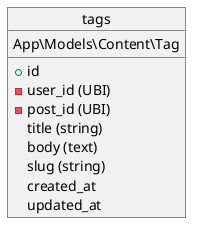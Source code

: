 @startuml
object tags {
    App\Models\Content\Tag
    __
    + id
    - user_id (UBI)
    - post_id (UBI)

    title (string)
    body (text)
    slug (string)

    created_at
    updated_at
}
@enduml
